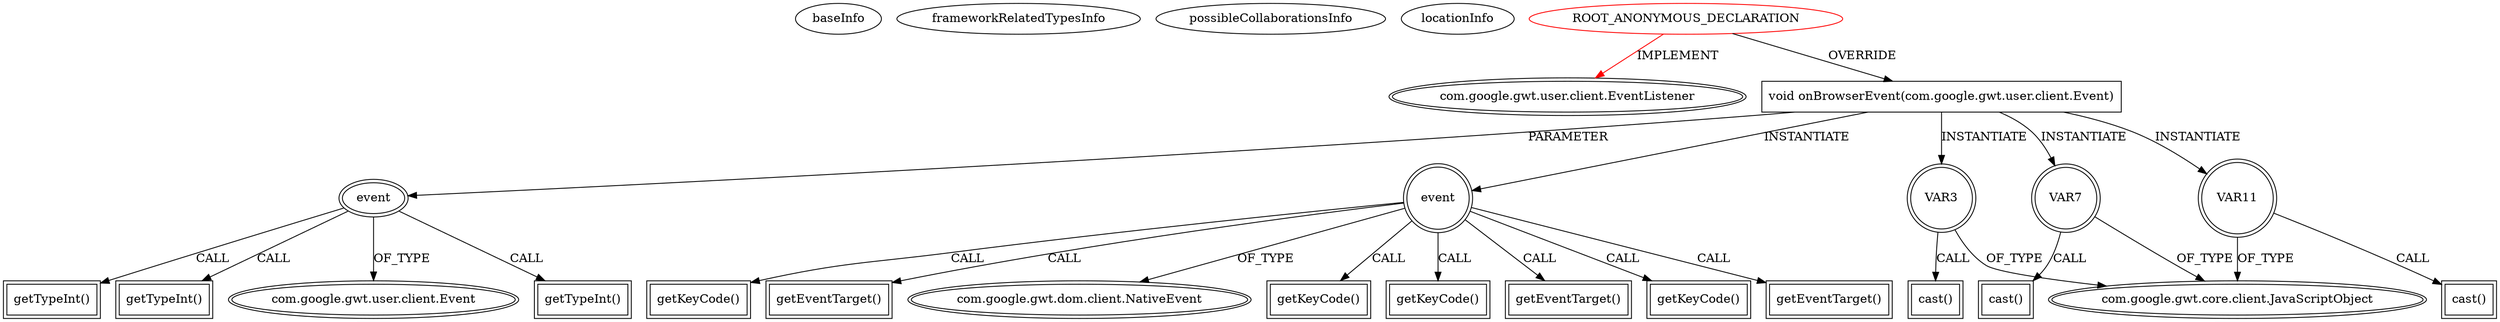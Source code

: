 digraph {
baseInfo[graphId=129,category="extension_graph",isAnonymous=true,possibleRelation=false]
frameworkRelatedTypesInfo[0="com.google.gwt.user.client.EventListener"]
possibleCollaborationsInfo[]
locationInfo[projectName="Doogiemuc-gwt-comp-tagging",filePath="/Doogiemuc-gwt-comp-tagging/gwt-comp-tagging-master/src/com/google/code/gwt/component/tag/InputTag.java",contextSignature="void appendTag(com.google.code.gwt.component.tag.Tag)",graphId="129"]
0[label="ROOT_ANONYMOUS_DECLARATION",vertexType="ROOT_ANONYMOUS_DECLARATION",isFrameworkType=false,color=red]
1[label="com.google.gwt.user.client.EventListener",vertexType="FRAMEWORK_INTERFACE_TYPE",isFrameworkType=true,peripheries=2]
5[label="void onBrowserEvent(com.google.gwt.user.client.Event)",vertexType="OVERRIDING_METHOD_DECLARATION",isFrameworkType=false,shape=box]
6[label="event",vertexType="PARAMETER_DECLARATION",isFrameworkType=true,peripheries=2]
7[label="com.google.gwt.user.client.Event",vertexType="FRAMEWORK_CLASS_TYPE",isFrameworkType=true,peripheries=2]
9[label="getTypeInt()",vertexType="INSIDE_CALL",isFrameworkType=true,peripheries=2,shape=box]
10[label="event",vertexType="VARIABLE_EXPRESION",isFrameworkType=true,peripheries=2,shape=circle]
12[label="com.google.gwt.dom.client.NativeEvent",vertexType="FRAMEWORK_CLASS_TYPE",isFrameworkType=true,peripheries=2]
11[label="getKeyCode()",vertexType="INSIDE_CALL",isFrameworkType=true,peripheries=2,shape=box]
14[label="getKeyCode()",vertexType="INSIDE_CALL",isFrameworkType=true,peripheries=2,shape=box]
15[label="VAR3",vertexType="VARIABLE_EXPRESION",isFrameworkType=true,peripheries=2,shape=circle]
17[label="com.google.gwt.core.client.JavaScriptObject",vertexType="FRAMEWORK_CLASS_TYPE",isFrameworkType=true,peripheries=2]
16[label="cast()",vertexType="INSIDE_CALL",isFrameworkType=true,peripheries=2,shape=box]
19[label="getEventTarget()",vertexType="INSIDE_CALL",isFrameworkType=true,peripheries=2,shape=box]
21[label="getTypeInt()",vertexType="INSIDE_CALL",isFrameworkType=true,peripheries=2,shape=box]
23[label="getKeyCode()",vertexType="INSIDE_CALL",isFrameworkType=true,peripheries=2,shape=box]
24[label="VAR7",vertexType="VARIABLE_EXPRESION",isFrameworkType=true,peripheries=2,shape=circle]
25[label="cast()",vertexType="INSIDE_CALL",isFrameworkType=true,peripheries=2,shape=box]
28[label="getEventTarget()",vertexType="INSIDE_CALL",isFrameworkType=true,peripheries=2,shape=box]
30[label="getTypeInt()",vertexType="INSIDE_CALL",isFrameworkType=true,peripheries=2,shape=box]
32[label="getKeyCode()",vertexType="INSIDE_CALL",isFrameworkType=true,peripheries=2,shape=box]
33[label="VAR11",vertexType="VARIABLE_EXPRESION",isFrameworkType=true,peripheries=2,shape=circle]
34[label="cast()",vertexType="INSIDE_CALL",isFrameworkType=true,peripheries=2,shape=box]
37[label="getEventTarget()",vertexType="INSIDE_CALL",isFrameworkType=true,peripheries=2,shape=box]
0->1[label="IMPLEMENT",color=red]
0->5[label="OVERRIDE"]
6->7[label="OF_TYPE"]
5->6[label="PARAMETER"]
6->9[label="CALL"]
5->10[label="INSTANTIATE"]
10->12[label="OF_TYPE"]
10->11[label="CALL"]
10->14[label="CALL"]
5->15[label="INSTANTIATE"]
15->17[label="OF_TYPE"]
15->16[label="CALL"]
10->19[label="CALL"]
6->21[label="CALL"]
10->23[label="CALL"]
5->24[label="INSTANTIATE"]
24->17[label="OF_TYPE"]
24->25[label="CALL"]
10->28[label="CALL"]
6->30[label="CALL"]
10->32[label="CALL"]
5->33[label="INSTANTIATE"]
33->17[label="OF_TYPE"]
33->34[label="CALL"]
10->37[label="CALL"]
}
